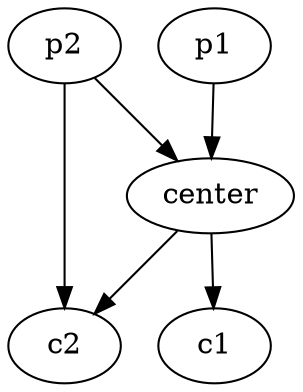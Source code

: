 strict digraph  {
c2;
center;
c1;
p2;
p1;
center -> c1;
center -> c2;
p2 -> center;
p2 -> c2;
p1 -> center;
}
